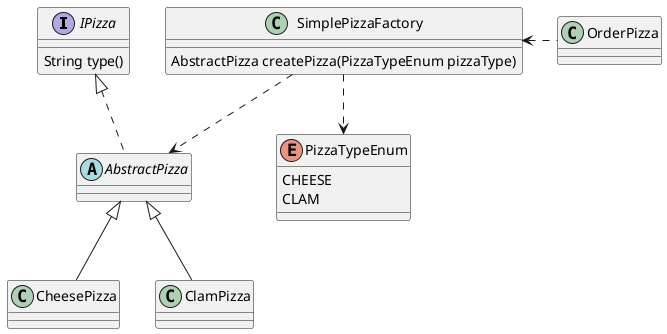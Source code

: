 @startuml

interface IPizza {
String type()
}
abstract class AbstractPizza
IPizza <|.. AbstractPizza

class CheesePizza
class ClamPizza
class OrderPizza

SimplePizzaFactory <. OrderPizza
AbstractPizza <|-- CheesePizza
AbstractPizza <|-- ClamPizza
SimplePizzaFactory ..> PizzaTypeEnum
SimplePizzaFactory ..> AbstractPizza

class SimplePizzaFactory {
    AbstractPizza createPizza(PizzaTypeEnum pizzaType)
}

enum PizzaTypeEnum {
CHEESE
CLAM
}




@enduml


